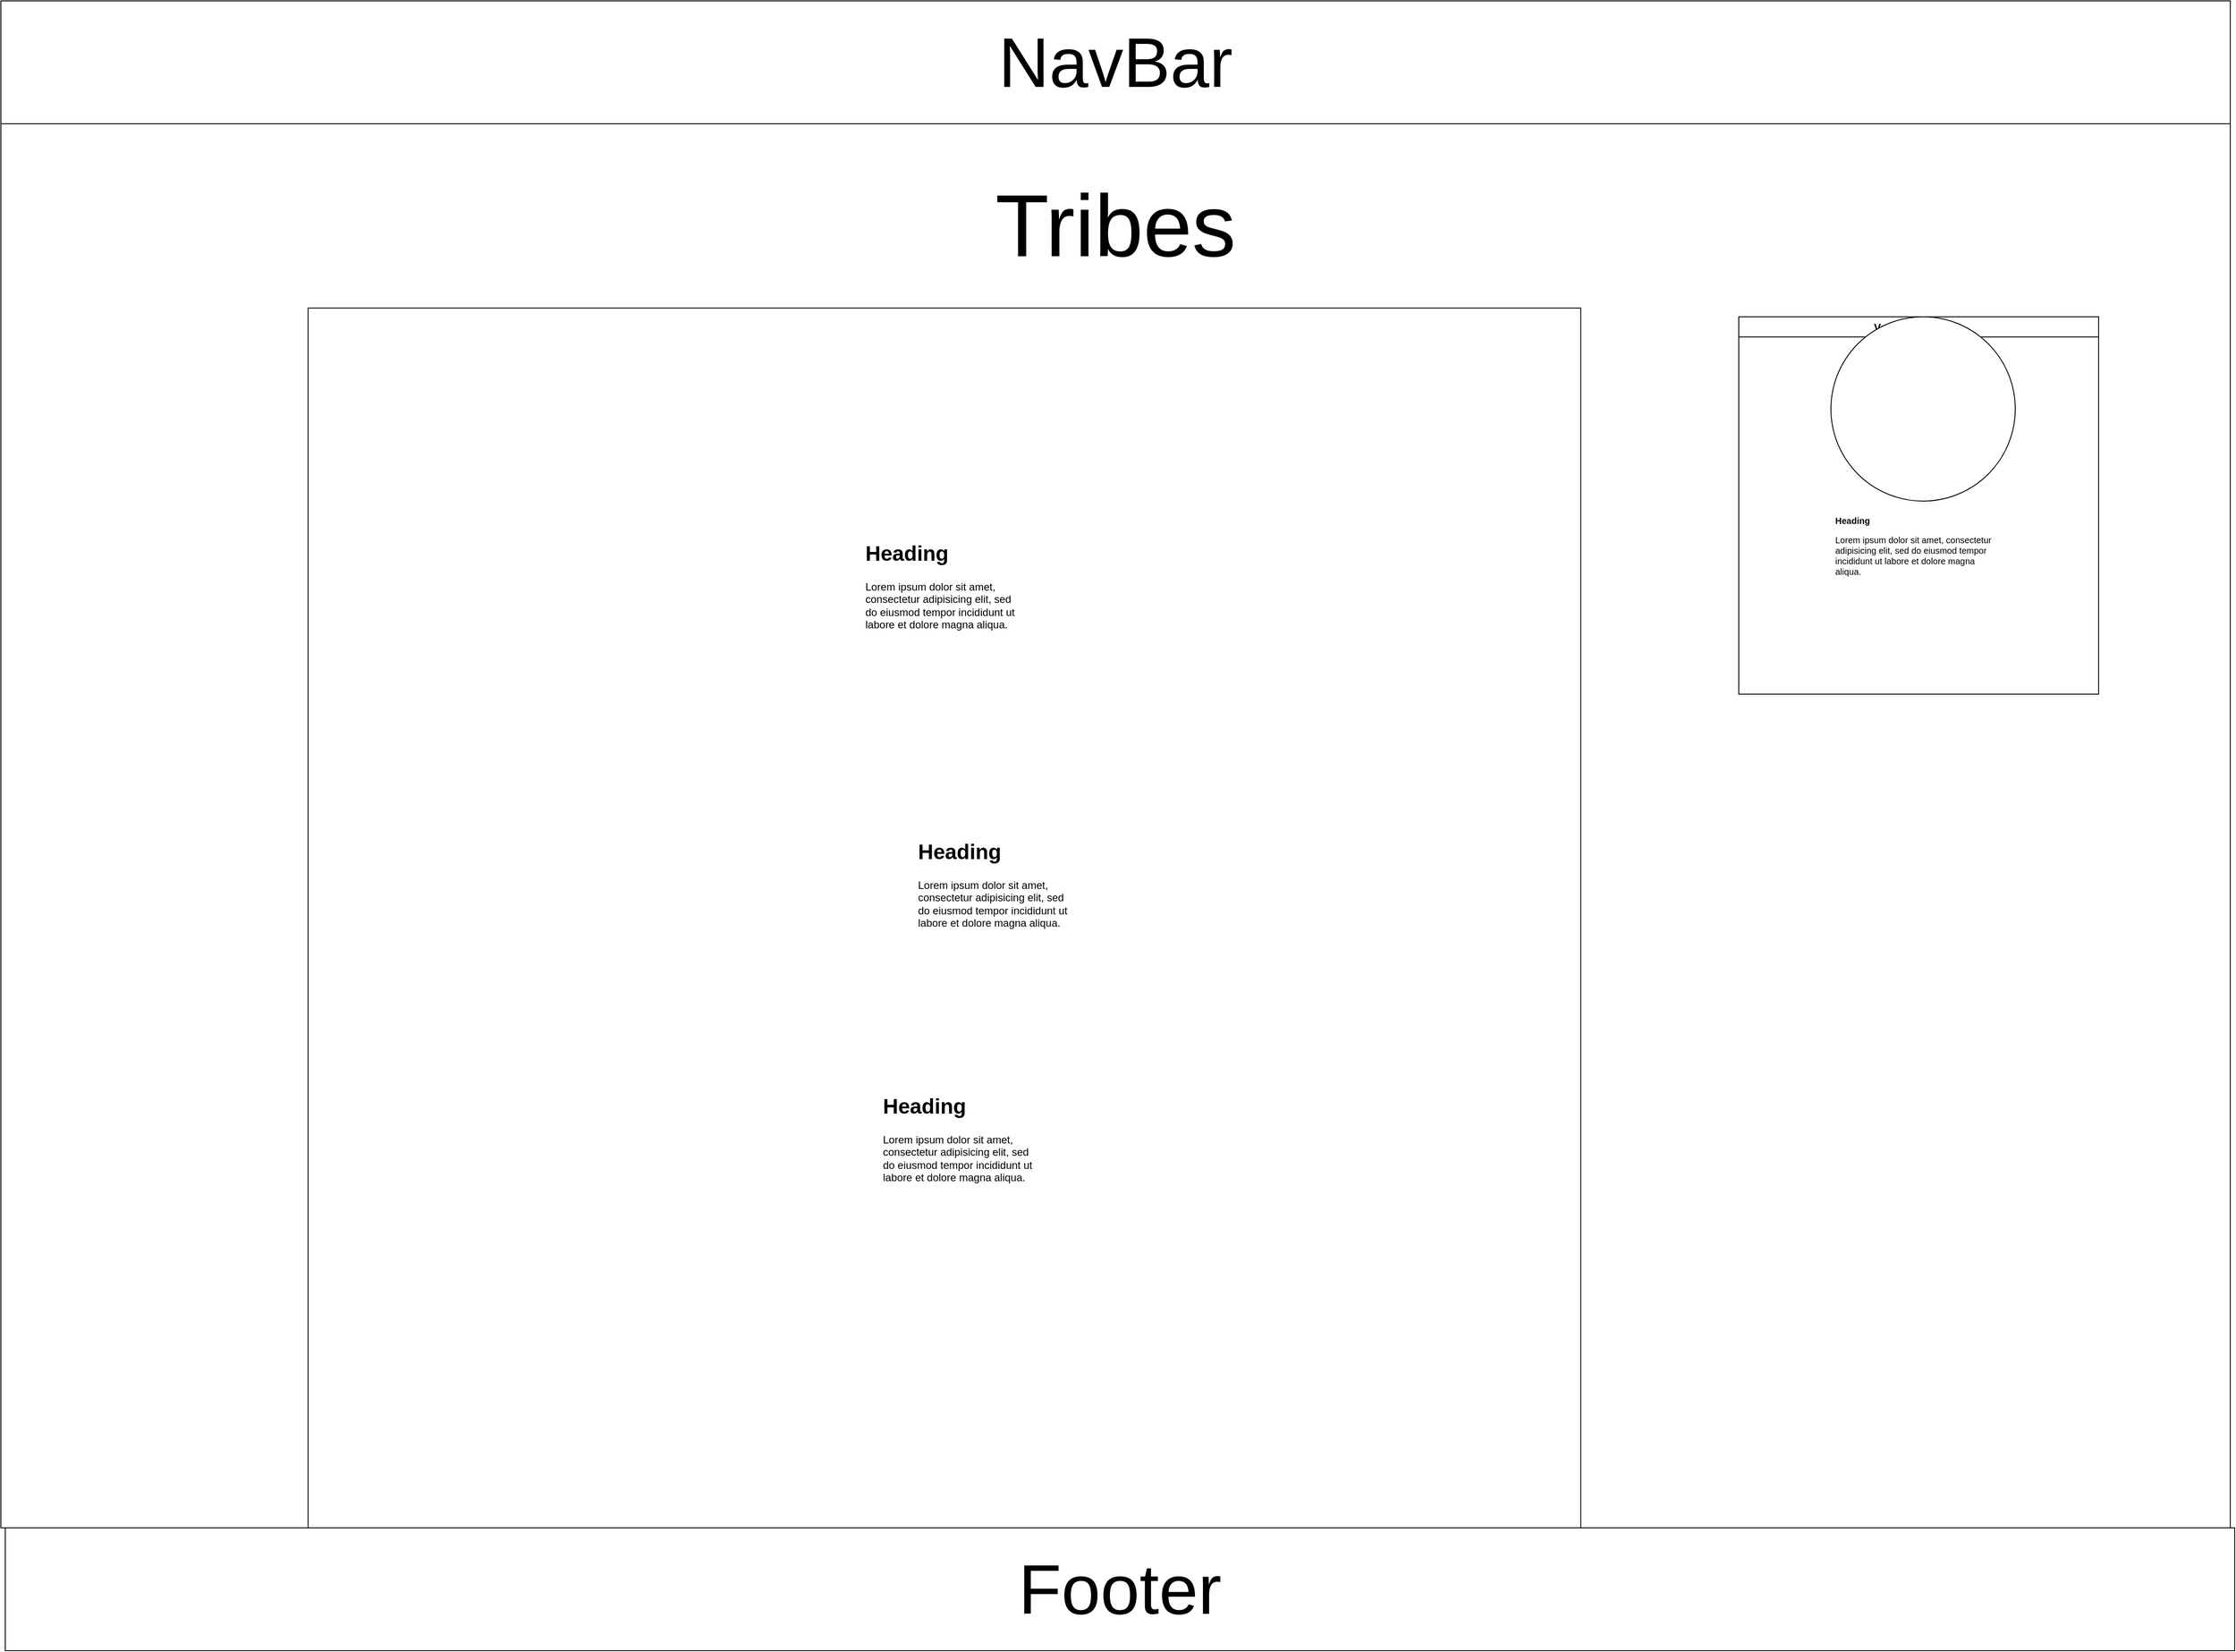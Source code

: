 <mxfile version="20.3.6" type="device"><diagram id="nXfY2QNPsUyPBFdrW0Qx" name="Page-1"><mxGraphModel dx="5255" dy="2930" grid="1" gridSize="10" guides="1" tooltips="1" connect="1" arrows="1" fold="1" page="1" pageScale="1" pageWidth="850" pageHeight="1100" math="0" shadow="0"><root><mxCell id="0"/><mxCell id="1" parent="0"/><mxCell id="V68wWUbkYULWtEdNUIdx-1" value="" style="edgeStyle=orthogonalEdgeStyle;rounded=0;orthogonalLoop=1;jettySize=auto;html=1;fontSize=100;" edge="1" parent="1" source="V68wWUbkYULWtEdNUIdx-2" target="V68wWUbkYULWtEdNUIdx-30"><mxGeometry relative="1" as="geometry"/></mxCell><mxCell id="V68wWUbkYULWtEdNUIdx-2" value="&lt;font style=&quot;font-size: 80px;&quot;&gt;NavBar&lt;/font&gt;" style="rounded=0;whiteSpace=wrap;html=1;" vertex="1" parent="1"><mxGeometry x="-1700" y="-1100" width="2540" height="140" as="geometry"/></mxCell><mxCell id="V68wWUbkYULWtEdNUIdx-3" value="" style="rounded=0;whiteSpace=wrap;html=1;fontSize=80;" vertex="1" parent="1"><mxGeometry x="-1700" y="-960" width="2540" height="1600" as="geometry"/></mxCell><mxCell id="V68wWUbkYULWtEdNUIdx-4" value="&lt;font style=&quot;font-size: 80px;&quot;&gt;Footer&lt;/font&gt;" style="rounded=0;whiteSpace=wrap;html=1;" vertex="1" parent="1"><mxGeometry x="-1695" y="640" width="2540" height="140" as="geometry"/></mxCell><mxCell id="V68wWUbkYULWtEdNUIdx-30" value="&lt;h1 style=&quot;font-size: 100px;&quot;&gt;&lt;span style=&quot;font-weight: normal;&quot;&gt;Tribes&lt;/span&gt;&lt;/h1&gt;" style="text;html=1;strokeColor=none;fillColor=none;align=center;verticalAlign=middle;whiteSpace=wrap;rounded=0;fontSize=12;" vertex="1" parent="1"><mxGeometry x="-460" y="-860" width="60" height="30" as="geometry"/></mxCell><mxCell id="V68wWUbkYULWtEdNUIdx-39" value="" style="rounded=0;whiteSpace=wrap;html=1;" vertex="1" parent="1"><mxGeometry x="-1350" y="-750" width="1450" height="1390" as="geometry"/></mxCell><mxCell id="V68wWUbkYULWtEdNUIdx-41" value="Vertical Container" style="swimlane;fontSize=12;" vertex="1" parent="1"><mxGeometry x="280" y="-740" width="410" height="430" as="geometry"/></mxCell><mxCell id="V68wWUbkYULWtEdNUIdx-42" value="" style="ellipse;whiteSpace=wrap;html=1;aspect=fixed;fontSize=70;" vertex="1" parent="V68wWUbkYULWtEdNUIdx-41"><mxGeometry x="105" width="210" height="210" as="geometry"/></mxCell><mxCell id="V68wWUbkYULWtEdNUIdx-43" value="&lt;h1 style=&quot;font-size: 10px;&quot;&gt;&lt;font style=&quot;font-size: 10px;&quot;&gt;Heading&lt;/font&gt;&lt;/h1&gt;&lt;p style=&quot;font-size: 10px;&quot;&gt;&lt;font style=&quot;font-size: 10px;&quot;&gt;Lorem ipsum dolor sit amet, consectetur adipisicing elit, sed do eiusmod tempor incididunt ut labore et dolore magna aliqua.&lt;/font&gt;&lt;/p&gt;" style="text;html=1;strokeColor=none;fillColor=none;spacing=5;spacingTop=-20;whiteSpace=wrap;overflow=hidden;rounded=0;fontSize=70;" vertex="1" parent="V68wWUbkYULWtEdNUIdx-41"><mxGeometry x="105" y="230" width="190" height="120" as="geometry"/></mxCell><mxCell id="V68wWUbkYULWtEdNUIdx-44" value="&lt;h1&gt;Heading&lt;/h1&gt;&lt;p&gt;Lorem ipsum dolor sit amet, consectetur adipisicing elit, sed do eiusmod tempor incididunt ut labore et dolore magna aliqua.&lt;/p&gt;" style="text;html=1;strokeColor=none;fillColor=none;spacing=5;spacingTop=-20;whiteSpace=wrap;overflow=hidden;rounded=0;" vertex="1" parent="1"><mxGeometry x="-720" y="-490" width="190" height="120" as="geometry"/></mxCell><mxCell id="V68wWUbkYULWtEdNUIdx-45" value="&lt;h1&gt;Heading&lt;/h1&gt;&lt;p&gt;Lorem ipsum dolor sit amet, consectetur adipisicing elit, sed do eiusmod tempor incididunt ut labore et dolore magna aliqua.&lt;/p&gt;" style="text;html=1;strokeColor=none;fillColor=none;spacing=5;spacingTop=-20;whiteSpace=wrap;overflow=hidden;rounded=0;" vertex="1" parent="1"><mxGeometry x="-660" y="-150" width="190" height="120" as="geometry"/></mxCell><mxCell id="V68wWUbkYULWtEdNUIdx-46" value="&lt;h1&gt;Heading&lt;/h1&gt;&lt;p&gt;Lorem ipsum dolor sit amet, consectetur adipisicing elit, sed do eiusmod tempor incididunt ut labore et dolore magna aliqua.&lt;/p&gt;" style="text;html=1;strokeColor=none;fillColor=none;spacing=5;spacingTop=-20;whiteSpace=wrap;overflow=hidden;rounded=0;" vertex="1" parent="1"><mxGeometry x="-700" y="140" width="190" height="120" as="geometry"/></mxCell></root></mxGraphModel></diagram></mxfile>